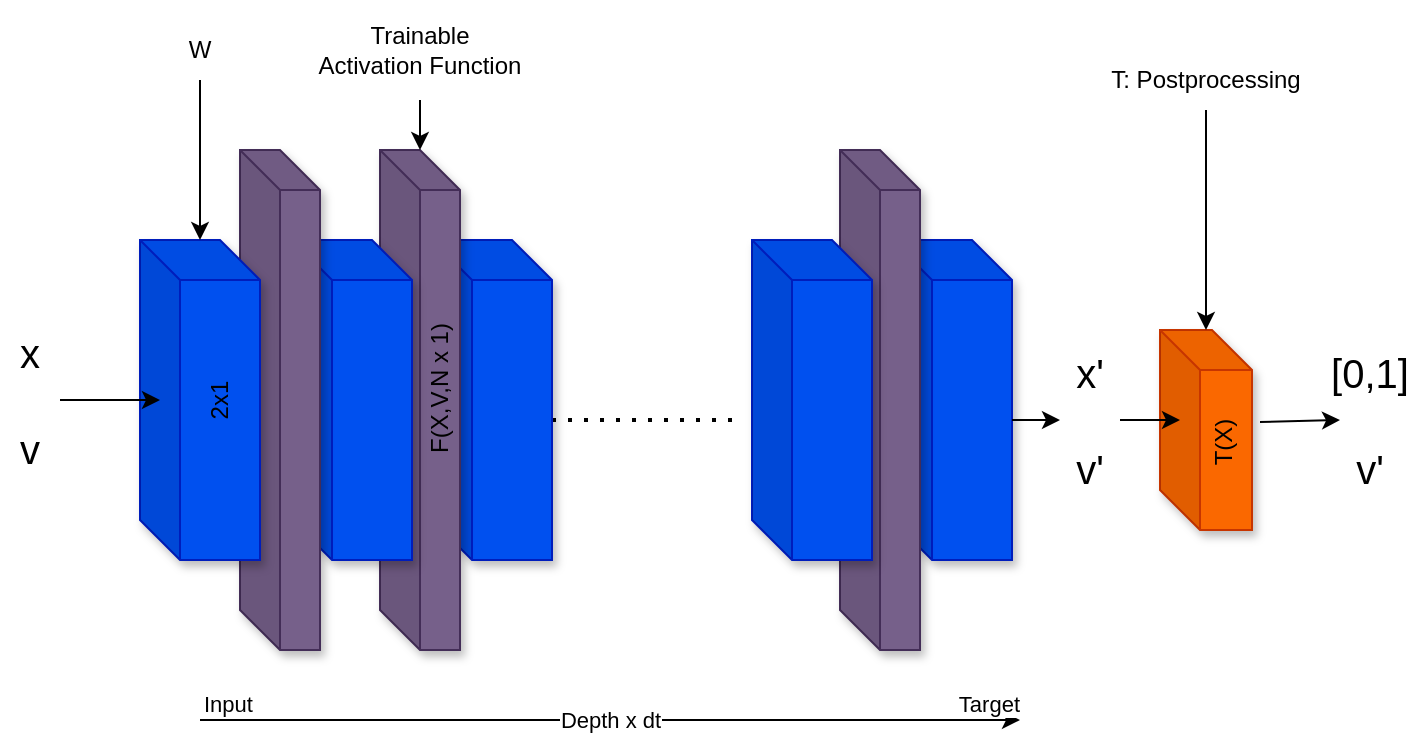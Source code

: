 <mxfile version="21.3.3" type="device">
  <diagram name="Página-1" id="GCZX7VxMWRKg5fza8Suk">
    <mxGraphModel dx="880" dy="496" grid="1" gridSize="10" guides="1" tooltips="1" connect="1" arrows="1" fold="1" page="1" pageScale="1" pageWidth="827" pageHeight="1169" math="0" shadow="0">
      <root>
        <mxCell id="0" />
        <mxCell id="1" parent="0" />
        <mxCell id="LXoeNeeUd0DJWKhHdyv_-38" value="" style="endArrow=none;dashed=1;html=1;dashPattern=1 3;strokeWidth=2;rounded=0;exitX=0;exitY=0;exitDx=60;exitDy=90;exitPerimeter=0;" edge="1" parent="1" source="LXoeNeeUd0DJWKhHdyv_-12">
          <mxGeometry width="50" height="50" relative="1" as="geometry">
            <mxPoint x="414" y="280" as="sourcePoint" />
            <mxPoint x="434" y="270" as="targetPoint" />
          </mxGeometry>
        </mxCell>
        <mxCell id="LXoeNeeUd0DJWKhHdyv_-12" value="" style="shape=cube;whiteSpace=wrap;html=1;boundedLbl=1;backgroundOutline=1;darkOpacity=0.05;darkOpacity2=0.1;fillColor=#0050ef;fontColor=#ffffff;strokeColor=#001DBC;shadow=1;" vertex="1" parent="1">
          <mxGeometry x="280" y="180" width="60" height="160" as="geometry" />
        </mxCell>
        <mxCell id="LXoeNeeUd0DJWKhHdyv_-13" value="" style="shape=cube;whiteSpace=wrap;html=1;boundedLbl=1;backgroundOutline=1;darkOpacity=0.05;darkOpacity2=0.1;fillColor=#76608a;fontColor=#ffffff;strokeColor=#432D57;shadow=1;" vertex="1" parent="1">
          <mxGeometry x="254" y="135" width="40" height="250" as="geometry" />
        </mxCell>
        <mxCell id="LXoeNeeUd0DJWKhHdyv_-3" value="" style="shape=cube;whiteSpace=wrap;html=1;boundedLbl=1;backgroundOutline=1;darkOpacity=0.05;darkOpacity2=0.1;fillColor=#0050ef;fontColor=#ffffff;strokeColor=#001DBC;shadow=1;" vertex="1" parent="1">
          <mxGeometry x="210" y="180" width="60" height="160" as="geometry" />
        </mxCell>
        <mxCell id="LXoeNeeUd0DJWKhHdyv_-4" value="" style="shape=cube;whiteSpace=wrap;html=1;boundedLbl=1;backgroundOutline=1;darkOpacity=0.05;darkOpacity2=0.1;fillColor=#fa6800;fontColor=#000000;strokeColor=#C73500;shadow=1;" vertex="1" parent="1">
          <mxGeometry x="644" y="225" width="46" height="100" as="geometry" />
        </mxCell>
        <mxCell id="LXoeNeeUd0DJWKhHdyv_-11" value="" style="shape=cube;whiteSpace=wrap;html=1;boundedLbl=1;backgroundOutline=1;darkOpacity=0.05;darkOpacity2=0.1;fillColor=#76608a;fontColor=#ffffff;strokeColor=#432D57;shadow=1;" vertex="1" parent="1">
          <mxGeometry x="184" y="135" width="40" height="250" as="geometry" />
        </mxCell>
        <mxCell id="LXoeNeeUd0DJWKhHdyv_-7" value="" style="shape=cube;whiteSpace=wrap;html=1;boundedLbl=1;backgroundOutline=1;darkOpacity=0.05;darkOpacity2=0.1;fillColor=#0050ef;fontColor=#ffffff;strokeColor=#001DBC;shadow=1;" vertex="1" parent="1">
          <mxGeometry x="134" y="180" width="60" height="160" as="geometry" />
        </mxCell>
        <mxCell id="LXoeNeeUd0DJWKhHdyv_-9" value="2x1" style="text;html=1;strokeColor=none;fillColor=none;align=center;verticalAlign=middle;whiteSpace=wrap;rounded=0;rotation=-90;" vertex="1" parent="1">
          <mxGeometry x="144" y="245" width="60" height="30" as="geometry" />
        </mxCell>
        <mxCell id="LXoeNeeUd0DJWKhHdyv_-14" value="" style="shape=cube;whiteSpace=wrap;html=1;boundedLbl=1;backgroundOutline=1;darkOpacity=0.05;darkOpacity2=0.1;fillColor=#0050ef;fontColor=#ffffff;strokeColor=#001DBC;shadow=1;" vertex="1" parent="1">
          <mxGeometry x="510" y="180" width="60" height="160" as="geometry" />
        </mxCell>
        <mxCell id="LXoeNeeUd0DJWKhHdyv_-15" value="" style="shape=cube;whiteSpace=wrap;html=1;boundedLbl=1;backgroundOutline=1;darkOpacity=0.05;darkOpacity2=0.1;fillColor=#76608a;fontColor=#ffffff;strokeColor=#432D57;shadow=1;" vertex="1" parent="1">
          <mxGeometry x="484" y="135" width="40" height="250" as="geometry" />
        </mxCell>
        <mxCell id="LXoeNeeUd0DJWKhHdyv_-16" value="" style="shape=cube;whiteSpace=wrap;html=1;boundedLbl=1;backgroundOutline=1;darkOpacity=0.05;darkOpacity2=0.1;fillColor=#0050ef;fontColor=#ffffff;strokeColor=#001DBC;shadow=1;" vertex="1" parent="1">
          <mxGeometry x="440" y="180" width="60" height="160" as="geometry" />
        </mxCell>
        <mxCell id="LXoeNeeUd0DJWKhHdyv_-17" value="Trainable&lt;br&gt;Activation Function" style="text;html=1;strokeColor=none;fillColor=none;align=center;verticalAlign=middle;whiteSpace=wrap;rounded=0;" vertex="1" parent="1">
          <mxGeometry x="219" y="60" width="110" height="50" as="geometry" />
        </mxCell>
        <mxCell id="LXoeNeeUd0DJWKhHdyv_-18" value="W&lt;br&gt;" style="text;html=1;strokeColor=none;fillColor=none;align=center;verticalAlign=middle;whiteSpace=wrap;rounded=0;" vertex="1" parent="1">
          <mxGeometry x="134" y="70" width="60" height="30" as="geometry" />
        </mxCell>
        <mxCell id="LXoeNeeUd0DJWKhHdyv_-20" value="" style="endArrow=classic;html=1;rounded=0;exitX=0.5;exitY=1;exitDx=0;exitDy=0;" edge="1" parent="1" source="LXoeNeeUd0DJWKhHdyv_-18" target="LXoeNeeUd0DJWKhHdyv_-7">
          <mxGeometry width="50" height="50" relative="1" as="geometry">
            <mxPoint x="374" y="280" as="sourcePoint" />
            <mxPoint x="424" y="230" as="targetPoint" />
          </mxGeometry>
        </mxCell>
        <mxCell id="LXoeNeeUd0DJWKhHdyv_-21" value="" style="endArrow=classic;html=1;rounded=0;exitX=0.5;exitY=1;exitDx=0;exitDy=0;" edge="1" parent="1" source="LXoeNeeUd0DJWKhHdyv_-17" target="LXoeNeeUd0DJWKhHdyv_-13">
          <mxGeometry width="50" height="50" relative="1" as="geometry">
            <mxPoint x="374" y="280" as="sourcePoint" />
            <mxPoint x="424" y="230" as="targetPoint" />
          </mxGeometry>
        </mxCell>
        <mxCell id="LXoeNeeUd0DJWKhHdyv_-22" value="F(X,V,N x 1)" style="text;html=1;strokeColor=none;fillColor=none;align=center;verticalAlign=middle;whiteSpace=wrap;rounded=0;rotation=-90;" vertex="1" parent="1">
          <mxGeometry x="224" y="239" width="120" height="30" as="geometry" />
        </mxCell>
        <mxCell id="LXoeNeeUd0DJWKhHdyv_-23" value="" style="endArrow=classic;html=1;rounded=0;" edge="1" parent="1">
          <mxGeometry relative="1" as="geometry">
            <mxPoint x="164" y="420" as="sourcePoint" />
            <mxPoint x="574" y="420" as="targetPoint" />
          </mxGeometry>
        </mxCell>
        <mxCell id="LXoeNeeUd0DJWKhHdyv_-24" value="Depth x dt" style="edgeLabel;resizable=0;html=1;align=center;verticalAlign=middle;" connectable="0" vertex="1" parent="LXoeNeeUd0DJWKhHdyv_-23">
          <mxGeometry relative="1" as="geometry" />
        </mxCell>
        <mxCell id="LXoeNeeUd0DJWKhHdyv_-25" value="Input" style="edgeLabel;resizable=0;html=1;align=left;verticalAlign=bottom;" connectable="0" vertex="1" parent="LXoeNeeUd0DJWKhHdyv_-23">
          <mxGeometry x="-1" relative="1" as="geometry" />
        </mxCell>
        <mxCell id="LXoeNeeUd0DJWKhHdyv_-26" value="Target" style="edgeLabel;resizable=0;html=1;align=right;verticalAlign=bottom;" connectable="0" vertex="1" parent="LXoeNeeUd0DJWKhHdyv_-23">
          <mxGeometry x="1" relative="1" as="geometry" />
        </mxCell>
        <mxCell id="LXoeNeeUd0DJWKhHdyv_-28" value="T: Postprocessing" style="text;html=1;strokeColor=none;fillColor=none;align=center;verticalAlign=middle;whiteSpace=wrap;rounded=0;" vertex="1" parent="1">
          <mxGeometry x="614" y="85" width="106" height="30" as="geometry" />
        </mxCell>
        <mxCell id="LXoeNeeUd0DJWKhHdyv_-29" value="" style="endArrow=classic;html=1;rounded=0;exitX=0.5;exitY=1;exitDx=0;exitDy=0;" edge="1" parent="1" source="LXoeNeeUd0DJWKhHdyv_-28" target="LXoeNeeUd0DJWKhHdyv_-4">
          <mxGeometry width="50" height="50" relative="1" as="geometry">
            <mxPoint x="404" y="295" as="sourcePoint" />
            <mxPoint x="454" y="245" as="targetPoint" />
          </mxGeometry>
        </mxCell>
        <mxCell id="LXoeNeeUd0DJWKhHdyv_-30" value="x&lt;br style=&quot;font-size: 20px;&quot;&gt;&lt;br style=&quot;font-size: 20px;&quot;&gt;v" style="text;html=1;strokeColor=none;fillColor=none;align=center;verticalAlign=middle;whiteSpace=wrap;rounded=0;fontSize=20;spacing=2;" vertex="1" parent="1">
          <mxGeometry x="64" y="245" width="30" height="30" as="geometry" />
        </mxCell>
        <mxCell id="LXoeNeeUd0DJWKhHdyv_-31" value="" style="endArrow=classic;html=1;rounded=0;exitX=1;exitY=0.5;exitDx=0;exitDy=0;" edge="1" parent="1" source="LXoeNeeUd0DJWKhHdyv_-30">
          <mxGeometry width="50" height="50" relative="1" as="geometry">
            <mxPoint x="374" y="280" as="sourcePoint" />
            <mxPoint x="144" y="260" as="targetPoint" />
          </mxGeometry>
        </mxCell>
        <mxCell id="LXoeNeeUd0DJWKhHdyv_-32" value="x&#39;&lt;br style=&quot;font-size: 20px;&quot;&gt;&lt;br style=&quot;font-size: 20px;&quot;&gt;v&#39;" style="text;html=1;strokeColor=none;fillColor=none;align=center;verticalAlign=middle;whiteSpace=wrap;rounded=0;fontSize=20;spacing=2;" vertex="1" parent="1">
          <mxGeometry x="594" y="255" width="30" height="30" as="geometry" />
        </mxCell>
        <mxCell id="LXoeNeeUd0DJWKhHdyv_-33" value="" style="endArrow=classic;html=1;rounded=0;exitX=1;exitY=0.5;exitDx=0;exitDy=0;" edge="1" parent="1" source="LXoeNeeUd0DJWKhHdyv_-32">
          <mxGeometry width="50" height="50" relative="1" as="geometry">
            <mxPoint x="884" y="290" as="sourcePoint" />
            <mxPoint x="654" y="270" as="targetPoint" />
          </mxGeometry>
        </mxCell>
        <mxCell id="LXoeNeeUd0DJWKhHdyv_-34" value="" style="endArrow=classic;html=1;rounded=0;exitX=1.087;exitY=0.5;exitDx=0;exitDy=0;exitPerimeter=0;entryX=0;entryY=0.5;entryDx=0;entryDy=0;" edge="1" parent="1" target="LXoeNeeUd0DJWKhHdyv_-36">
          <mxGeometry width="50" height="50" relative="1" as="geometry">
            <mxPoint x="694.002" y="271" as="sourcePoint" />
            <mxPoint x="734" y="271" as="targetPoint" />
          </mxGeometry>
        </mxCell>
        <mxCell id="LXoeNeeUd0DJWKhHdyv_-36" value="[0,1]&lt;br style=&quot;font-size: 20px;&quot;&gt;&lt;br style=&quot;font-size: 20px;&quot;&gt;v&#39;" style="text;html=1;strokeColor=none;fillColor=none;align=center;verticalAlign=middle;whiteSpace=wrap;rounded=0;fontSize=20;spacing=2;" vertex="1" parent="1">
          <mxGeometry x="734" y="255" width="30" height="30" as="geometry" />
        </mxCell>
        <mxCell id="LXoeNeeUd0DJWKhHdyv_-37" value="" style="endArrow=classic;html=1;rounded=0;exitX=0;exitY=0;exitDx=60;exitDy=90;exitPerimeter=0;entryX=0;entryY=0.5;entryDx=0;entryDy=0;" edge="1" parent="1" source="LXoeNeeUd0DJWKhHdyv_-14" target="LXoeNeeUd0DJWKhHdyv_-32">
          <mxGeometry width="50" height="50" relative="1" as="geometry">
            <mxPoint x="414" y="280" as="sourcePoint" />
            <mxPoint x="464" y="230" as="targetPoint" />
          </mxGeometry>
        </mxCell>
        <mxCell id="LXoeNeeUd0DJWKhHdyv_-40" value="T(X)" style="text;html=1;strokeColor=none;fillColor=none;align=center;verticalAlign=middle;whiteSpace=wrap;rounded=0;rotation=-90;" vertex="1" parent="1">
          <mxGeometry x="646" y="266" width="60" height="30" as="geometry" />
        </mxCell>
      </root>
    </mxGraphModel>
  </diagram>
</mxfile>

